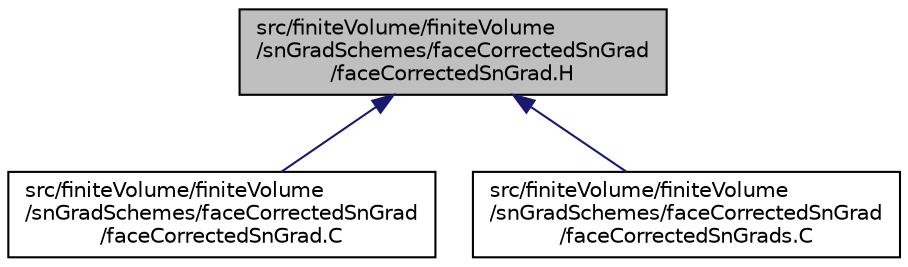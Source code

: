 digraph "src/finiteVolume/finiteVolume/snGradSchemes/faceCorrectedSnGrad/faceCorrectedSnGrad.H"
{
  bgcolor="transparent";
  edge [fontname="Helvetica",fontsize="10",labelfontname="Helvetica",labelfontsize="10"];
  node [fontname="Helvetica",fontsize="10",shape=record];
  Node1 [label="src/finiteVolume/finiteVolume\l/snGradSchemes/faceCorrectedSnGrad\l/faceCorrectedSnGrad.H",height=0.2,width=0.4,color="black", fillcolor="grey75", style="filled", fontcolor="black"];
  Node1 -> Node2 [dir="back",color="midnightblue",fontsize="10",style="solid",fontname="Helvetica"];
  Node2 [label="src/finiteVolume/finiteVolume\l/snGradSchemes/faceCorrectedSnGrad\l/faceCorrectedSnGrad.C",height=0.2,width=0.4,color="black",URL="$a05920.html"];
  Node1 -> Node3 [dir="back",color="midnightblue",fontsize="10",style="solid",fontname="Helvetica"];
  Node3 [label="src/finiteVolume/finiteVolume\l/snGradSchemes/faceCorrectedSnGrad\l/faceCorrectedSnGrads.C",height=0.2,width=0.4,color="black",URL="$a05922.html"];
}
